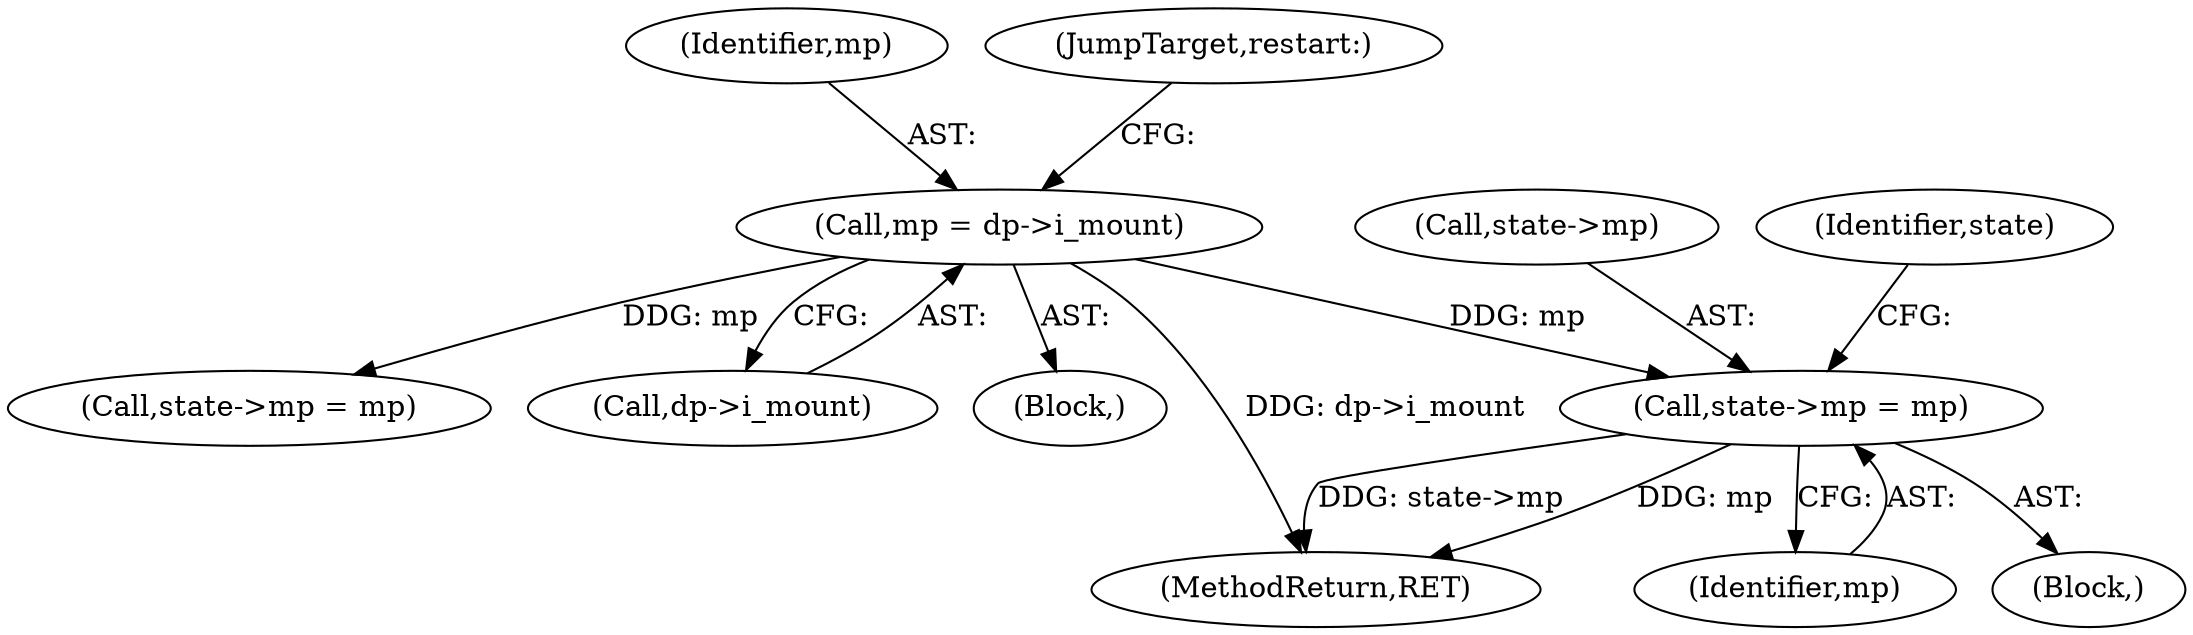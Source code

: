 digraph "0_linux_8275cdd0e7ac550dcce2b3ef6d2fb3b808c1ae59_1@pointer" {
"1000547" [label="(Call,state->mp = mp)"];
"1000141" [label="(Call,mp = dp->i_mount)"];
"1000547" [label="(Call,state->mp = mp)"];
"1000478" [label="(Block,)"];
"1000548" [label="(Call,state->mp)"];
"1000724" [label="(MethodReturn,RET)"];
"1000554" [label="(Identifier,state)"];
"1000551" [label="(Identifier,mp)"];
"1000142" [label="(Identifier,mp)"];
"1000155" [label="(Call,state->mp = mp)"];
"1000143" [label="(Call,dp->i_mount)"];
"1000141" [label="(Call,mp = dp->i_mount)"];
"1000126" [label="(Block,)"];
"1000146" [label="(JumpTarget,restart:)"];
"1000547" -> "1000478"  [label="AST: "];
"1000547" -> "1000551"  [label="CFG: "];
"1000548" -> "1000547"  [label="AST: "];
"1000551" -> "1000547"  [label="AST: "];
"1000554" -> "1000547"  [label="CFG: "];
"1000547" -> "1000724"  [label="DDG: state->mp"];
"1000547" -> "1000724"  [label="DDG: mp"];
"1000141" -> "1000547"  [label="DDG: mp"];
"1000141" -> "1000126"  [label="AST: "];
"1000141" -> "1000143"  [label="CFG: "];
"1000142" -> "1000141"  [label="AST: "];
"1000143" -> "1000141"  [label="AST: "];
"1000146" -> "1000141"  [label="CFG: "];
"1000141" -> "1000724"  [label="DDG: dp->i_mount"];
"1000141" -> "1000155"  [label="DDG: mp"];
}
